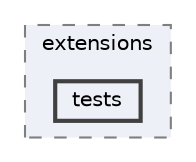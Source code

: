 digraph "C:/Users/Erick/OneDrive - UCB-O365/Research/Codes/Hapi/Practising/dist/window_example/_internal/IPython/extensions/tests"
{
 // LATEX_PDF_SIZE
  bgcolor="transparent";
  edge [fontname=Helvetica,fontsize=10,labelfontname=Helvetica,labelfontsize=10];
  node [fontname=Helvetica,fontsize=10,shape=box,height=0.2,width=0.4];
  compound=true
  subgraph clusterdir_b0b25f1b5a6eebf5eb0f1d1dc2409050 {
    graph [ bgcolor="#edf0f7", pencolor="grey50", label="extensions", fontname=Helvetica,fontsize=10 style="filled,dashed", URL="dir_b0b25f1b5a6eebf5eb0f1d1dc2409050.html",tooltip=""]
  dir_05fc3e9ee6472140508469bfa9369032 [label="tests", fillcolor="#edf0f7", color="grey25", style="filled,bold", URL="dir_05fc3e9ee6472140508469bfa9369032.html",tooltip=""];
  }
}
